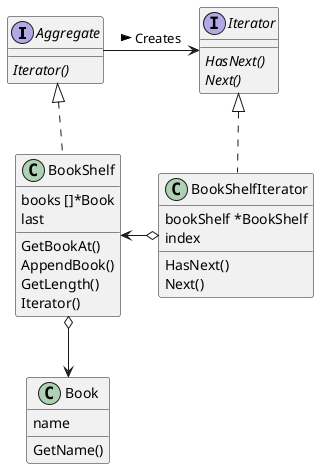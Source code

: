 @startuml
'https://plantuml.com/class-diagram

interface Aggregate {
    {abstract}Iterator()
}
interface Iterator {
    {abstract}HasNext()
    {abstract}Next()
}
class Book {
    name
    GetName()
}
class BookShelf {
    books []*Book
    last
    GetBookAt()
    AppendBook()
    GetLength()
    Iterator()
}
class BookShelfIterator {
    bookShelf *BookShelf
    index
    HasNext()
    Next()
}

Aggregate -> Iterator: Creates >
Aggregate <|.. BookShelf
Iterator <|.. BookShelfIterator
BookShelf <-o BookShelfIterator
BookShelf o--> Book

@enduml